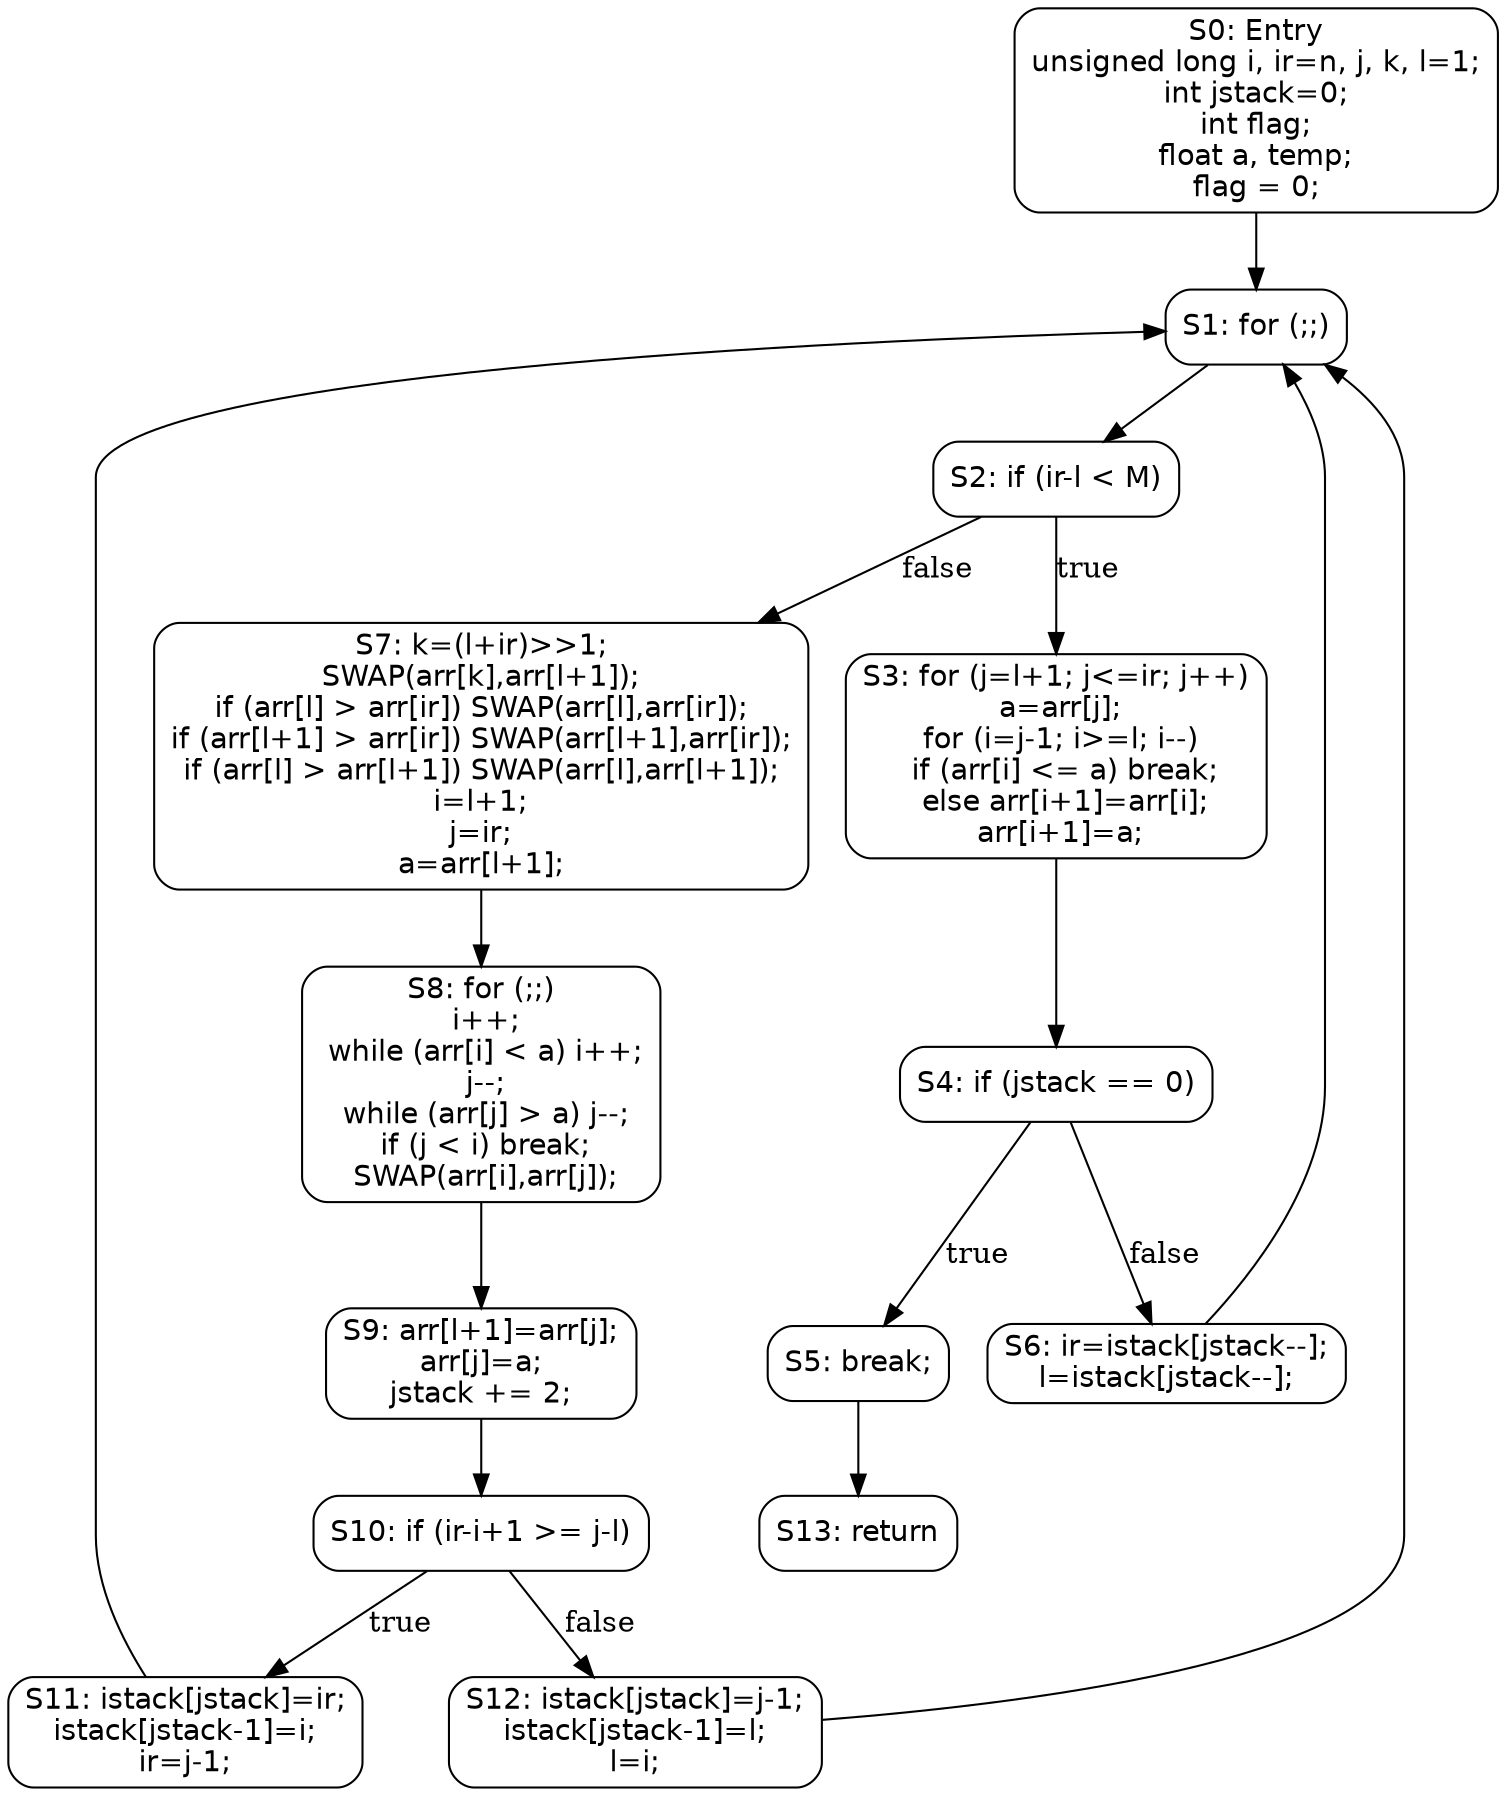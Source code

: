 digraph sort_CFG {
    node [shape=box, style=rounded, fontname="Helvetica"];
    S0 [label="S0: Entry\nunsigned long i, ir=n, j, k, l=1;\nint jstack=0;\nint flag;\nfloat a, temp;\nflag = 0;"];
    S1 [label="S1: for (;;)"];
    S2 [label="S2: if (ir-l < M)"];
    S3 [label="S3: for (j=l+1; j<=ir; j++)\n a=arr[j];\n for (i=j-1; i>=l; i--)\n  if (arr[i] <= a) break;\n  else arr[i+1]=arr[i];\n arr[i+1]=a;"];
    S4 [label="S4: if (jstack == 0)"];
    S5 [label="S5: break;"];
    S6 [label="S6: ir=istack[jstack--];\nl=istack[jstack--];"];
    S7 [label="S7: k=(l+ir)>>1;\nSWAP(arr[k],arr[l+1]);\nif (arr[l] > arr[ir]) SWAP(arr[l],arr[ir]);\nif (arr[l+1] > arr[ir]) SWAP(arr[l+1],arr[ir]);\nif (arr[l] > arr[l+1]) SWAP(arr[l],arr[l+1]);\ni=l+1;\nj=ir;\na=arr[l+1];"];
    S8 [label="S8: for (;;)\n i++;\n while (arr[i] < a) i++;\n j--;\n while (arr[j] > a) j--;\n if (j < i) break;\n SWAP(arr[i],arr[j]);"];
    S9 [label="S9: arr[l+1]=arr[j];\narr[j]=a;\njstack += 2;"];
    S10 [label="S10: if (ir-i+1 >= j-l)"];
    S11 [label="S11: istack[jstack]=ir;\nistack[jstack-1]=i;\nir=j-1;"];
    S12 [label="S12: istack[jstack]=j-1;\nistack[jstack-1]=l;\nl=i;"];
    S13 [label="S13: return"];

    S0 -> S1;
    S1 -> S2;
    S2 -> S3 [label="true"];
    S2 -> S7 [label="false"];
    S3 -> S4;
    S4 -> S5 [label="true"];
    S4 -> S6 [label="false"];
    S5 -> S13;
    S6 -> S1;
    S7 -> S8;
    S8 -> S9;
    S9 -> S10;
    S10 -> S11 [label="true"];
    S10 -> S12 [label="false"];
    S11 -> S1;
    S12 -> S1;
}